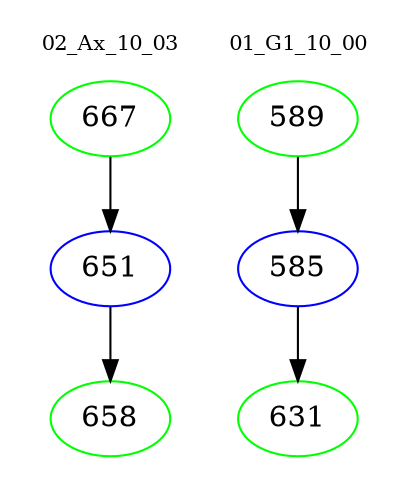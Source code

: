 digraph{
subgraph cluster_0 {
color = white
label = "02_Ax_10_03";
fontsize=10;
T0_667 [label="667", color="green"]
T0_667 -> T0_651 [color="black"]
T0_651 [label="651", color="blue"]
T0_651 -> T0_658 [color="black"]
T0_658 [label="658", color="green"]
}
subgraph cluster_1 {
color = white
label = "01_G1_10_00";
fontsize=10;
T1_589 [label="589", color="green"]
T1_589 -> T1_585 [color="black"]
T1_585 [label="585", color="blue"]
T1_585 -> T1_631 [color="black"]
T1_631 [label="631", color="green"]
}
}
